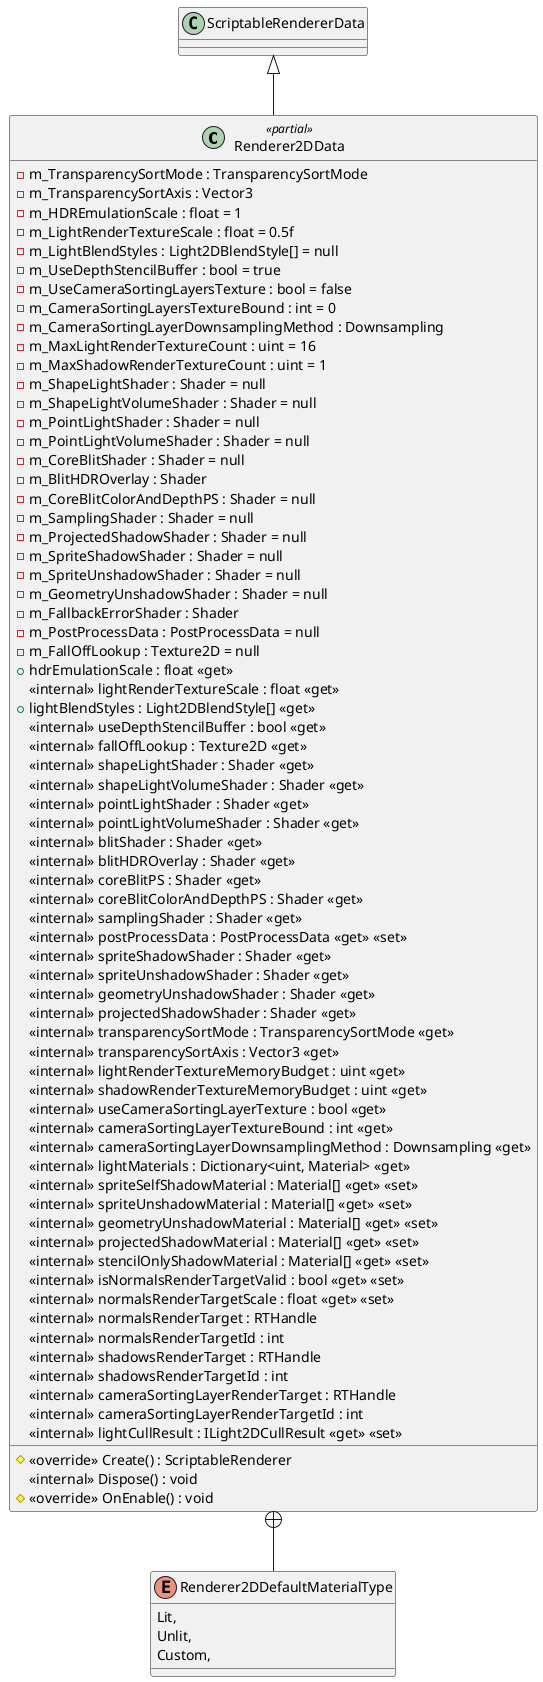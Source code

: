 @startuml
class Renderer2DData <<partial>> {
    - m_TransparencySortMode : TransparencySortMode
    - m_TransparencySortAxis : Vector3
    - m_HDREmulationScale : float = 1
    - m_LightRenderTextureScale : float = 0.5f
    - m_LightBlendStyles : Light2DBlendStyle[] = null
    - m_UseDepthStencilBuffer : bool = true
    - m_UseCameraSortingLayersTexture : bool = false
    - m_CameraSortingLayersTextureBound : int = 0
    - m_CameraSortingLayerDownsamplingMethod : Downsampling
    - m_MaxLightRenderTextureCount : uint = 16
    - m_MaxShadowRenderTextureCount : uint = 1
    - m_ShapeLightShader : Shader = null
    - m_ShapeLightVolumeShader : Shader = null
    - m_PointLightShader : Shader = null
    - m_PointLightVolumeShader : Shader = null
    - m_CoreBlitShader : Shader = null
    - m_BlitHDROverlay : Shader
    - m_CoreBlitColorAndDepthPS : Shader = null
    - m_SamplingShader : Shader = null
    - m_ProjectedShadowShader : Shader = null
    - m_SpriteShadowShader : Shader = null
    - m_SpriteUnshadowShader : Shader = null
    - m_GeometryUnshadowShader : Shader = null
    - m_FallbackErrorShader : Shader
    - m_PostProcessData : PostProcessData = null
    - m_FallOffLookup : Texture2D = null
    + hdrEmulationScale : float <<get>>
    <<internal>> lightRenderTextureScale : float <<get>>
    + lightBlendStyles : Light2DBlendStyle[] <<get>>
    <<internal>> useDepthStencilBuffer : bool <<get>>
    <<internal>> fallOffLookup : Texture2D <<get>>
    <<internal>> shapeLightShader : Shader <<get>>
    <<internal>> shapeLightVolumeShader : Shader <<get>>
    <<internal>> pointLightShader : Shader <<get>>
    <<internal>> pointLightVolumeShader : Shader <<get>>
    <<internal>> blitShader : Shader <<get>>
    <<internal>> blitHDROverlay : Shader <<get>>
    <<internal>> coreBlitPS : Shader <<get>>
    <<internal>> coreBlitColorAndDepthPS : Shader <<get>>
    <<internal>> samplingShader : Shader <<get>>
    <<internal>> postProcessData : PostProcessData <<get>> <<set>>
    <<internal>> spriteShadowShader : Shader <<get>>
    <<internal>> spriteUnshadowShader : Shader <<get>>
    <<internal>> geometryUnshadowShader : Shader <<get>>
    <<internal>> projectedShadowShader : Shader <<get>>
    <<internal>> transparencySortMode : TransparencySortMode <<get>>
    <<internal>> transparencySortAxis : Vector3 <<get>>
    <<internal>> lightRenderTextureMemoryBudget : uint <<get>>
    <<internal>> shadowRenderTextureMemoryBudget : uint <<get>>
    <<internal>> useCameraSortingLayerTexture : bool <<get>>
    <<internal>> cameraSortingLayerTextureBound : int <<get>>
    <<internal>> cameraSortingLayerDownsamplingMethod : Downsampling <<get>>
    # <<override>> Create() : ScriptableRenderer
    <<internal>> Dispose() : void
    # <<override>> OnEnable() : void
    <<internal>> lightMaterials : Dictionary<uint, Material> <<get>>
    <<internal>> spriteSelfShadowMaterial : Material[] <<get>> <<set>>
    <<internal>> spriteUnshadowMaterial : Material[] <<get>> <<set>>
    <<internal>> geometryUnshadowMaterial : Material[] <<get>> <<set>>
    <<internal>> projectedShadowMaterial : Material[] <<get>> <<set>>
    <<internal>> stencilOnlyShadowMaterial : Material[] <<get>> <<set>>
    <<internal>> isNormalsRenderTargetValid : bool <<get>> <<set>>
    <<internal>> normalsRenderTargetScale : float <<get>> <<set>>
    <<internal>> normalsRenderTarget : RTHandle
    <<internal>> normalsRenderTargetId : int
    <<internal>> shadowsRenderTarget : RTHandle
    <<internal>> shadowsRenderTargetId : int
    <<internal>> cameraSortingLayerRenderTarget : RTHandle
    <<internal>> cameraSortingLayerRenderTargetId : int
    <<internal>> lightCullResult : ILight2DCullResult <<get>> <<set>>
}
enum Renderer2DDefaultMaterialType {
    Lit,
    Unlit,
    Custom,
}
ScriptableRendererData <|-- Renderer2DData
Renderer2DData +-- Renderer2DDefaultMaterialType
@enduml
